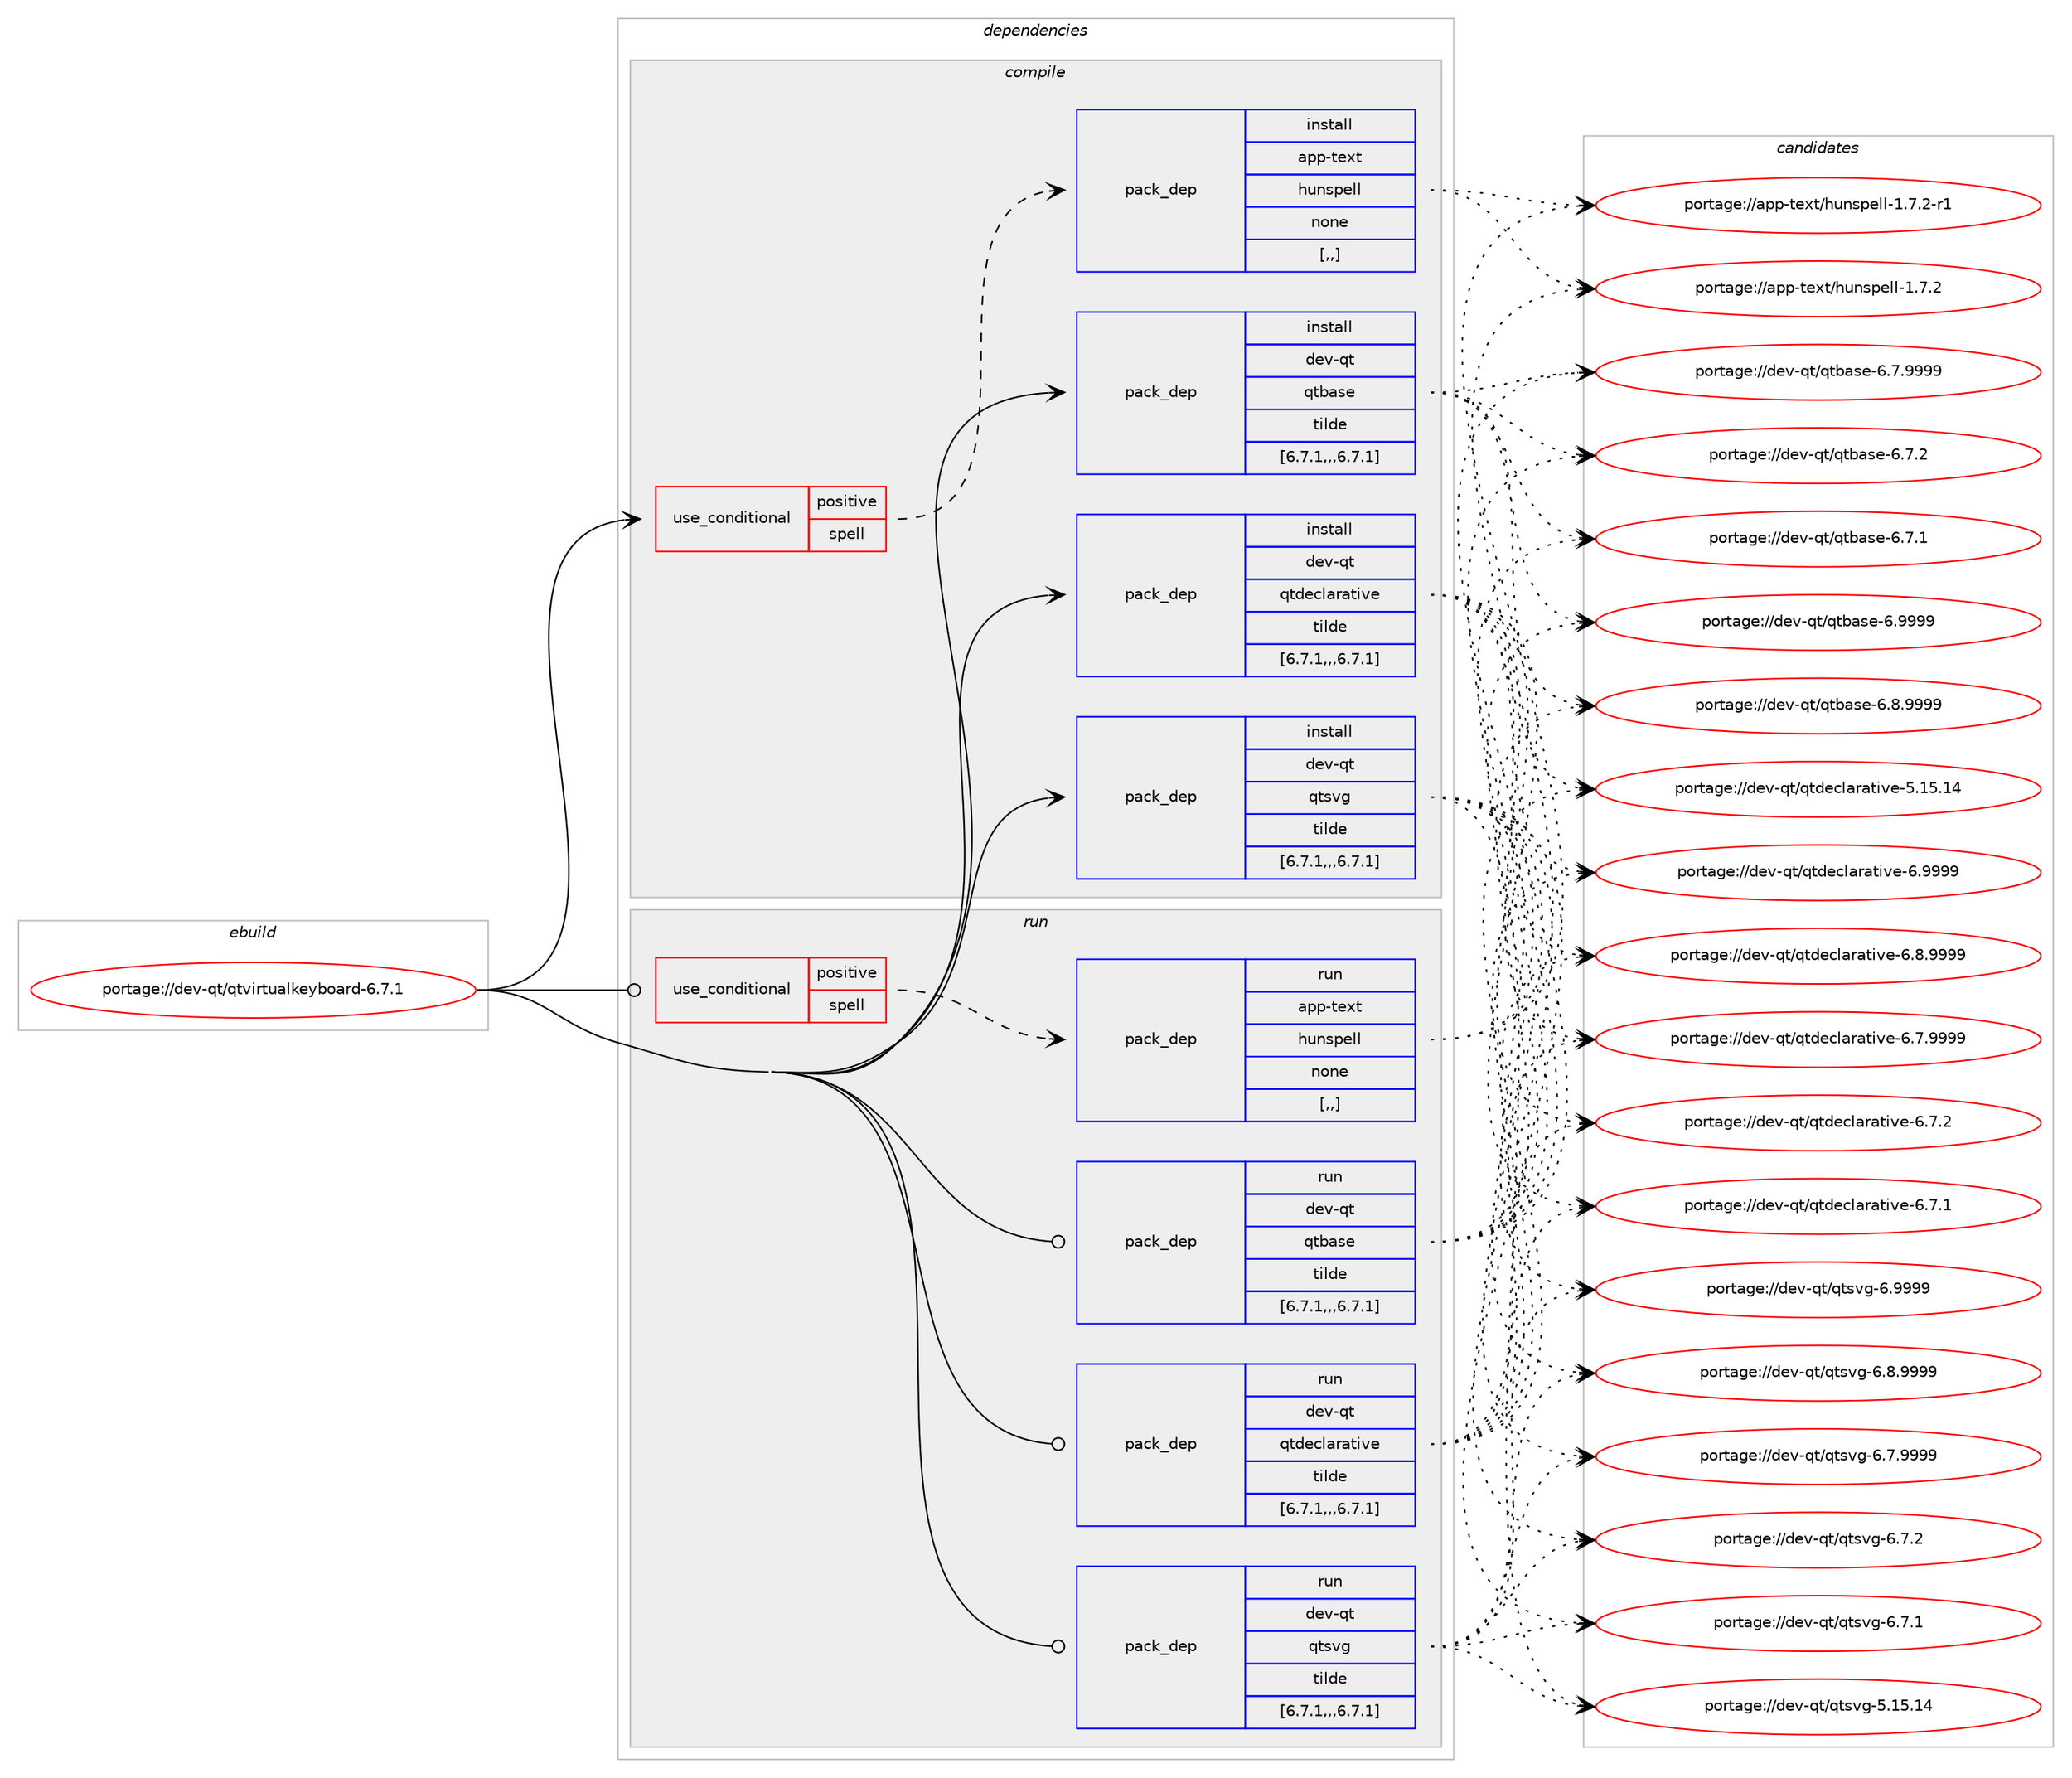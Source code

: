 digraph prolog {

# *************
# Graph options
# *************

newrank=true;
concentrate=true;
compound=true;
graph [rankdir=LR,fontname=Helvetica,fontsize=10,ranksep=1.5];#, ranksep=2.5, nodesep=0.2];
edge  [arrowhead=vee];
node  [fontname=Helvetica,fontsize=10];

# **********
# The ebuild
# **********

subgraph cluster_leftcol {
color=gray;
rank=same;
label=<<i>ebuild</i>>;
id [label="portage://dev-qt/qtvirtualkeyboard-6.7.1", color=red, width=4, href="../dev-qt/qtvirtualkeyboard-6.7.1.svg"];
}

# ****************
# The dependencies
# ****************

subgraph cluster_midcol {
color=gray;
label=<<i>dependencies</i>>;
subgraph cluster_compile {
fillcolor="#eeeeee";
style=filled;
label=<<i>compile</i>>;
subgraph cond42246 {
dependency170394 [label=<<TABLE BORDER="0" CELLBORDER="1" CELLSPACING="0" CELLPADDING="4"><TR><TD ROWSPAN="3" CELLPADDING="10">use_conditional</TD></TR><TR><TD>positive</TD></TR><TR><TD>spell</TD></TR></TABLE>>, shape=none, color=red];
subgraph pack126887 {
dependency170395 [label=<<TABLE BORDER="0" CELLBORDER="1" CELLSPACING="0" CELLPADDING="4" WIDTH="220"><TR><TD ROWSPAN="6" CELLPADDING="30">pack_dep</TD></TR><TR><TD WIDTH="110">install</TD></TR><TR><TD>app-text</TD></TR><TR><TD>hunspell</TD></TR><TR><TD>none</TD></TR><TR><TD>[,,]</TD></TR></TABLE>>, shape=none, color=blue];
}
dependency170394:e -> dependency170395:w [weight=20,style="dashed",arrowhead="vee"];
}
id:e -> dependency170394:w [weight=20,style="solid",arrowhead="vee"];
subgraph pack126888 {
dependency170396 [label=<<TABLE BORDER="0" CELLBORDER="1" CELLSPACING="0" CELLPADDING="4" WIDTH="220"><TR><TD ROWSPAN="6" CELLPADDING="30">pack_dep</TD></TR><TR><TD WIDTH="110">install</TD></TR><TR><TD>dev-qt</TD></TR><TR><TD>qtbase</TD></TR><TR><TD>tilde</TD></TR><TR><TD>[6.7.1,,,6.7.1]</TD></TR></TABLE>>, shape=none, color=blue];
}
id:e -> dependency170396:w [weight=20,style="solid",arrowhead="vee"];
subgraph pack126889 {
dependency170397 [label=<<TABLE BORDER="0" CELLBORDER="1" CELLSPACING="0" CELLPADDING="4" WIDTH="220"><TR><TD ROWSPAN="6" CELLPADDING="30">pack_dep</TD></TR><TR><TD WIDTH="110">install</TD></TR><TR><TD>dev-qt</TD></TR><TR><TD>qtdeclarative</TD></TR><TR><TD>tilde</TD></TR><TR><TD>[6.7.1,,,6.7.1]</TD></TR></TABLE>>, shape=none, color=blue];
}
id:e -> dependency170397:w [weight=20,style="solid",arrowhead="vee"];
subgraph pack126890 {
dependency170398 [label=<<TABLE BORDER="0" CELLBORDER="1" CELLSPACING="0" CELLPADDING="4" WIDTH="220"><TR><TD ROWSPAN="6" CELLPADDING="30">pack_dep</TD></TR><TR><TD WIDTH="110">install</TD></TR><TR><TD>dev-qt</TD></TR><TR><TD>qtsvg</TD></TR><TR><TD>tilde</TD></TR><TR><TD>[6.7.1,,,6.7.1]</TD></TR></TABLE>>, shape=none, color=blue];
}
id:e -> dependency170398:w [weight=20,style="solid",arrowhead="vee"];
}
subgraph cluster_compileandrun {
fillcolor="#eeeeee";
style=filled;
label=<<i>compile and run</i>>;
}
subgraph cluster_run {
fillcolor="#eeeeee";
style=filled;
label=<<i>run</i>>;
subgraph cond42247 {
dependency170399 [label=<<TABLE BORDER="0" CELLBORDER="1" CELLSPACING="0" CELLPADDING="4"><TR><TD ROWSPAN="3" CELLPADDING="10">use_conditional</TD></TR><TR><TD>positive</TD></TR><TR><TD>spell</TD></TR></TABLE>>, shape=none, color=red];
subgraph pack126891 {
dependency170400 [label=<<TABLE BORDER="0" CELLBORDER="1" CELLSPACING="0" CELLPADDING="4" WIDTH="220"><TR><TD ROWSPAN="6" CELLPADDING="30">pack_dep</TD></TR><TR><TD WIDTH="110">run</TD></TR><TR><TD>app-text</TD></TR><TR><TD>hunspell</TD></TR><TR><TD>none</TD></TR><TR><TD>[,,]</TD></TR></TABLE>>, shape=none, color=blue];
}
dependency170399:e -> dependency170400:w [weight=20,style="dashed",arrowhead="vee"];
}
id:e -> dependency170399:w [weight=20,style="solid",arrowhead="odot"];
subgraph pack126892 {
dependency170401 [label=<<TABLE BORDER="0" CELLBORDER="1" CELLSPACING="0" CELLPADDING="4" WIDTH="220"><TR><TD ROWSPAN="6" CELLPADDING="30">pack_dep</TD></TR><TR><TD WIDTH="110">run</TD></TR><TR><TD>dev-qt</TD></TR><TR><TD>qtbase</TD></TR><TR><TD>tilde</TD></TR><TR><TD>[6.7.1,,,6.7.1]</TD></TR></TABLE>>, shape=none, color=blue];
}
id:e -> dependency170401:w [weight=20,style="solid",arrowhead="odot"];
subgraph pack126893 {
dependency170402 [label=<<TABLE BORDER="0" CELLBORDER="1" CELLSPACING="0" CELLPADDING="4" WIDTH="220"><TR><TD ROWSPAN="6" CELLPADDING="30">pack_dep</TD></TR><TR><TD WIDTH="110">run</TD></TR><TR><TD>dev-qt</TD></TR><TR><TD>qtdeclarative</TD></TR><TR><TD>tilde</TD></TR><TR><TD>[6.7.1,,,6.7.1]</TD></TR></TABLE>>, shape=none, color=blue];
}
id:e -> dependency170402:w [weight=20,style="solid",arrowhead="odot"];
subgraph pack126894 {
dependency170403 [label=<<TABLE BORDER="0" CELLBORDER="1" CELLSPACING="0" CELLPADDING="4" WIDTH="220"><TR><TD ROWSPAN="6" CELLPADDING="30">pack_dep</TD></TR><TR><TD WIDTH="110">run</TD></TR><TR><TD>dev-qt</TD></TR><TR><TD>qtsvg</TD></TR><TR><TD>tilde</TD></TR><TR><TD>[6.7.1,,,6.7.1]</TD></TR></TABLE>>, shape=none, color=blue];
}
id:e -> dependency170403:w [weight=20,style="solid",arrowhead="odot"];
}
}

# **************
# The candidates
# **************

subgraph cluster_choices {
rank=same;
color=gray;
label=<<i>candidates</i>>;

subgraph choice126887 {
color=black;
nodesep=1;
choice9711211245116101120116471041171101151121011081084549465546504511449 [label="portage://app-text/hunspell-1.7.2-r1", color=red, width=4,href="../app-text/hunspell-1.7.2-r1.svg"];
choice971121124511610112011647104117110115112101108108454946554650 [label="portage://app-text/hunspell-1.7.2", color=red, width=4,href="../app-text/hunspell-1.7.2.svg"];
dependency170395:e -> choice9711211245116101120116471041171101151121011081084549465546504511449:w [style=dotted,weight="100"];
dependency170395:e -> choice971121124511610112011647104117110115112101108108454946554650:w [style=dotted,weight="100"];
}
subgraph choice126888 {
color=black;
nodesep=1;
choice1001011184511311647113116989711510145544657575757 [label="portage://dev-qt/qtbase-6.9999", color=red, width=4,href="../dev-qt/qtbase-6.9999.svg"];
choice10010111845113116471131169897115101455446564657575757 [label="portage://dev-qt/qtbase-6.8.9999", color=red, width=4,href="../dev-qt/qtbase-6.8.9999.svg"];
choice10010111845113116471131169897115101455446554657575757 [label="portage://dev-qt/qtbase-6.7.9999", color=red, width=4,href="../dev-qt/qtbase-6.7.9999.svg"];
choice10010111845113116471131169897115101455446554650 [label="portage://dev-qt/qtbase-6.7.2", color=red, width=4,href="../dev-qt/qtbase-6.7.2.svg"];
choice10010111845113116471131169897115101455446554649 [label="portage://dev-qt/qtbase-6.7.1", color=red, width=4,href="../dev-qt/qtbase-6.7.1.svg"];
dependency170396:e -> choice1001011184511311647113116989711510145544657575757:w [style=dotted,weight="100"];
dependency170396:e -> choice10010111845113116471131169897115101455446564657575757:w [style=dotted,weight="100"];
dependency170396:e -> choice10010111845113116471131169897115101455446554657575757:w [style=dotted,weight="100"];
dependency170396:e -> choice10010111845113116471131169897115101455446554650:w [style=dotted,weight="100"];
dependency170396:e -> choice10010111845113116471131169897115101455446554649:w [style=dotted,weight="100"];
}
subgraph choice126889 {
color=black;
nodesep=1;
choice100101118451131164711311610010199108971149711610511810145544657575757 [label="portage://dev-qt/qtdeclarative-6.9999", color=red, width=4,href="../dev-qt/qtdeclarative-6.9999.svg"];
choice1001011184511311647113116100101991089711497116105118101455446564657575757 [label="portage://dev-qt/qtdeclarative-6.8.9999", color=red, width=4,href="../dev-qt/qtdeclarative-6.8.9999.svg"];
choice1001011184511311647113116100101991089711497116105118101455446554657575757 [label="portage://dev-qt/qtdeclarative-6.7.9999", color=red, width=4,href="../dev-qt/qtdeclarative-6.7.9999.svg"];
choice1001011184511311647113116100101991089711497116105118101455446554650 [label="portage://dev-qt/qtdeclarative-6.7.2", color=red, width=4,href="../dev-qt/qtdeclarative-6.7.2.svg"];
choice1001011184511311647113116100101991089711497116105118101455446554649 [label="portage://dev-qt/qtdeclarative-6.7.1", color=red, width=4,href="../dev-qt/qtdeclarative-6.7.1.svg"];
choice10010111845113116471131161001019910897114971161051181014553464953464952 [label="portage://dev-qt/qtdeclarative-5.15.14", color=red, width=4,href="../dev-qt/qtdeclarative-5.15.14.svg"];
dependency170397:e -> choice100101118451131164711311610010199108971149711610511810145544657575757:w [style=dotted,weight="100"];
dependency170397:e -> choice1001011184511311647113116100101991089711497116105118101455446564657575757:w [style=dotted,weight="100"];
dependency170397:e -> choice1001011184511311647113116100101991089711497116105118101455446554657575757:w [style=dotted,weight="100"];
dependency170397:e -> choice1001011184511311647113116100101991089711497116105118101455446554650:w [style=dotted,weight="100"];
dependency170397:e -> choice1001011184511311647113116100101991089711497116105118101455446554649:w [style=dotted,weight="100"];
dependency170397:e -> choice10010111845113116471131161001019910897114971161051181014553464953464952:w [style=dotted,weight="100"];
}
subgraph choice126890 {
color=black;
nodesep=1;
choice100101118451131164711311611511810345544657575757 [label="portage://dev-qt/qtsvg-6.9999", color=red, width=4,href="../dev-qt/qtsvg-6.9999.svg"];
choice1001011184511311647113116115118103455446564657575757 [label="portage://dev-qt/qtsvg-6.8.9999", color=red, width=4,href="../dev-qt/qtsvg-6.8.9999.svg"];
choice1001011184511311647113116115118103455446554657575757 [label="portage://dev-qt/qtsvg-6.7.9999", color=red, width=4,href="../dev-qt/qtsvg-6.7.9999.svg"];
choice1001011184511311647113116115118103455446554650 [label="portage://dev-qt/qtsvg-6.7.2", color=red, width=4,href="../dev-qt/qtsvg-6.7.2.svg"];
choice1001011184511311647113116115118103455446554649 [label="portage://dev-qt/qtsvg-6.7.1", color=red, width=4,href="../dev-qt/qtsvg-6.7.1.svg"];
choice10010111845113116471131161151181034553464953464952 [label="portage://dev-qt/qtsvg-5.15.14", color=red, width=4,href="../dev-qt/qtsvg-5.15.14.svg"];
dependency170398:e -> choice100101118451131164711311611511810345544657575757:w [style=dotted,weight="100"];
dependency170398:e -> choice1001011184511311647113116115118103455446564657575757:w [style=dotted,weight="100"];
dependency170398:e -> choice1001011184511311647113116115118103455446554657575757:w [style=dotted,weight="100"];
dependency170398:e -> choice1001011184511311647113116115118103455446554650:w [style=dotted,weight="100"];
dependency170398:e -> choice1001011184511311647113116115118103455446554649:w [style=dotted,weight="100"];
dependency170398:e -> choice10010111845113116471131161151181034553464953464952:w [style=dotted,weight="100"];
}
subgraph choice126891 {
color=black;
nodesep=1;
choice9711211245116101120116471041171101151121011081084549465546504511449 [label="portage://app-text/hunspell-1.7.2-r1", color=red, width=4,href="../app-text/hunspell-1.7.2-r1.svg"];
choice971121124511610112011647104117110115112101108108454946554650 [label="portage://app-text/hunspell-1.7.2", color=red, width=4,href="../app-text/hunspell-1.7.2.svg"];
dependency170400:e -> choice9711211245116101120116471041171101151121011081084549465546504511449:w [style=dotted,weight="100"];
dependency170400:e -> choice971121124511610112011647104117110115112101108108454946554650:w [style=dotted,weight="100"];
}
subgraph choice126892 {
color=black;
nodesep=1;
choice1001011184511311647113116989711510145544657575757 [label="portage://dev-qt/qtbase-6.9999", color=red, width=4,href="../dev-qt/qtbase-6.9999.svg"];
choice10010111845113116471131169897115101455446564657575757 [label="portage://dev-qt/qtbase-6.8.9999", color=red, width=4,href="../dev-qt/qtbase-6.8.9999.svg"];
choice10010111845113116471131169897115101455446554657575757 [label="portage://dev-qt/qtbase-6.7.9999", color=red, width=4,href="../dev-qt/qtbase-6.7.9999.svg"];
choice10010111845113116471131169897115101455446554650 [label="portage://dev-qt/qtbase-6.7.2", color=red, width=4,href="../dev-qt/qtbase-6.7.2.svg"];
choice10010111845113116471131169897115101455446554649 [label="portage://dev-qt/qtbase-6.7.1", color=red, width=4,href="../dev-qt/qtbase-6.7.1.svg"];
dependency170401:e -> choice1001011184511311647113116989711510145544657575757:w [style=dotted,weight="100"];
dependency170401:e -> choice10010111845113116471131169897115101455446564657575757:w [style=dotted,weight="100"];
dependency170401:e -> choice10010111845113116471131169897115101455446554657575757:w [style=dotted,weight="100"];
dependency170401:e -> choice10010111845113116471131169897115101455446554650:w [style=dotted,weight="100"];
dependency170401:e -> choice10010111845113116471131169897115101455446554649:w [style=dotted,weight="100"];
}
subgraph choice126893 {
color=black;
nodesep=1;
choice100101118451131164711311610010199108971149711610511810145544657575757 [label="portage://dev-qt/qtdeclarative-6.9999", color=red, width=4,href="../dev-qt/qtdeclarative-6.9999.svg"];
choice1001011184511311647113116100101991089711497116105118101455446564657575757 [label="portage://dev-qt/qtdeclarative-6.8.9999", color=red, width=4,href="../dev-qt/qtdeclarative-6.8.9999.svg"];
choice1001011184511311647113116100101991089711497116105118101455446554657575757 [label="portage://dev-qt/qtdeclarative-6.7.9999", color=red, width=4,href="../dev-qt/qtdeclarative-6.7.9999.svg"];
choice1001011184511311647113116100101991089711497116105118101455446554650 [label="portage://dev-qt/qtdeclarative-6.7.2", color=red, width=4,href="../dev-qt/qtdeclarative-6.7.2.svg"];
choice1001011184511311647113116100101991089711497116105118101455446554649 [label="portage://dev-qt/qtdeclarative-6.7.1", color=red, width=4,href="../dev-qt/qtdeclarative-6.7.1.svg"];
choice10010111845113116471131161001019910897114971161051181014553464953464952 [label="portage://dev-qt/qtdeclarative-5.15.14", color=red, width=4,href="../dev-qt/qtdeclarative-5.15.14.svg"];
dependency170402:e -> choice100101118451131164711311610010199108971149711610511810145544657575757:w [style=dotted,weight="100"];
dependency170402:e -> choice1001011184511311647113116100101991089711497116105118101455446564657575757:w [style=dotted,weight="100"];
dependency170402:e -> choice1001011184511311647113116100101991089711497116105118101455446554657575757:w [style=dotted,weight="100"];
dependency170402:e -> choice1001011184511311647113116100101991089711497116105118101455446554650:w [style=dotted,weight="100"];
dependency170402:e -> choice1001011184511311647113116100101991089711497116105118101455446554649:w [style=dotted,weight="100"];
dependency170402:e -> choice10010111845113116471131161001019910897114971161051181014553464953464952:w [style=dotted,weight="100"];
}
subgraph choice126894 {
color=black;
nodesep=1;
choice100101118451131164711311611511810345544657575757 [label="portage://dev-qt/qtsvg-6.9999", color=red, width=4,href="../dev-qt/qtsvg-6.9999.svg"];
choice1001011184511311647113116115118103455446564657575757 [label="portage://dev-qt/qtsvg-6.8.9999", color=red, width=4,href="../dev-qt/qtsvg-6.8.9999.svg"];
choice1001011184511311647113116115118103455446554657575757 [label="portage://dev-qt/qtsvg-6.7.9999", color=red, width=4,href="../dev-qt/qtsvg-6.7.9999.svg"];
choice1001011184511311647113116115118103455446554650 [label="portage://dev-qt/qtsvg-6.7.2", color=red, width=4,href="../dev-qt/qtsvg-6.7.2.svg"];
choice1001011184511311647113116115118103455446554649 [label="portage://dev-qt/qtsvg-6.7.1", color=red, width=4,href="../dev-qt/qtsvg-6.7.1.svg"];
choice10010111845113116471131161151181034553464953464952 [label="portage://dev-qt/qtsvg-5.15.14", color=red, width=4,href="../dev-qt/qtsvg-5.15.14.svg"];
dependency170403:e -> choice100101118451131164711311611511810345544657575757:w [style=dotted,weight="100"];
dependency170403:e -> choice1001011184511311647113116115118103455446564657575757:w [style=dotted,weight="100"];
dependency170403:e -> choice1001011184511311647113116115118103455446554657575757:w [style=dotted,weight="100"];
dependency170403:e -> choice1001011184511311647113116115118103455446554650:w [style=dotted,weight="100"];
dependency170403:e -> choice1001011184511311647113116115118103455446554649:w [style=dotted,weight="100"];
dependency170403:e -> choice10010111845113116471131161151181034553464953464952:w [style=dotted,weight="100"];
}
}

}

